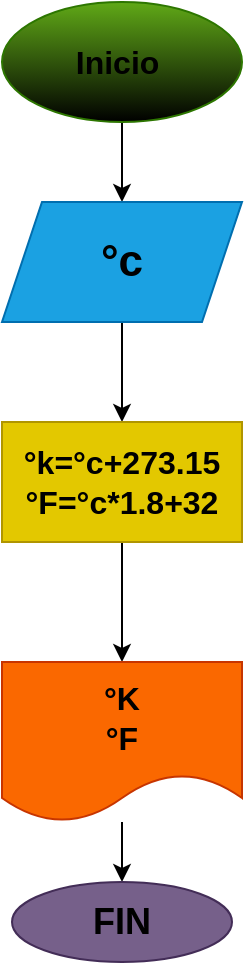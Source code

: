 <mxfile>
    <diagram id="kqNlL9QKKd8YyJsNqlKO" name="Página-1">
        <mxGraphModel dx="662" dy="411" grid="1" gridSize="10" guides="1" tooltips="1" connect="1" arrows="1" fold="1" page="1" pageScale="1" pageWidth="1654" pageHeight="2336" math="0" shadow="0">
            <root>
                <mxCell id="0"/>
                <mxCell id="1" parent="0"/>
                <mxCell id="10" value="" style="edgeStyle=none;html=1;fontSize=17;" edge="1" parent="1" source="2" target="9">
                    <mxGeometry relative="1" as="geometry"/>
                </mxCell>
                <mxCell id="2" value="&lt;b&gt;&lt;font style=&quot;font-size: 16px;&quot;&gt;Inicio&amp;nbsp;&lt;/font&gt;&lt;/b&gt;" style="ellipse;whiteSpace=wrap;html=1;fillColor=#60a917;fontColor=#000000;strokeColor=#2D7600;gradientColor=default;" parent="1" vertex="1">
                    <mxGeometry x="260" y="70" width="120" height="60" as="geometry"/>
                </mxCell>
                <mxCell id="8" value="" style="edgeStyle=none;html=1;fontSize=17;" edge="1" parent="1" target="7">
                    <mxGeometry relative="1" as="geometry">
                        <mxPoint x="320" y="200" as="sourcePoint"/>
                    </mxGeometry>
                </mxCell>
                <mxCell id="12" value="" style="edgeStyle=none;html=1;fontSize=16;" edge="1" parent="1" source="7" target="11">
                    <mxGeometry relative="1" as="geometry"/>
                </mxCell>
                <mxCell id="7" value="&lt;b style=&quot;font-size: 16px;&quot;&gt;°k=°c+273.15&lt;br&gt;°F=°c*1.8+32&lt;/b&gt;" style="whiteSpace=wrap;html=1;fillColor=#e3c800;fontColor=#000000;strokeColor=#B09500;" vertex="1" parent="1">
                    <mxGeometry x="260" y="280" width="120" height="60" as="geometry"/>
                </mxCell>
                <mxCell id="9" value="&lt;b&gt;&lt;font style=&quot;font-size: 22px;&quot;&gt;°c&lt;/font&gt;&lt;/b&gt;" style="shape=parallelogram;perimeter=parallelogramPerimeter;whiteSpace=wrap;html=1;fixedSize=1;fillColor=#1ba1e2;fontColor=#000000;strokeColor=#006EAF;" vertex="1" parent="1">
                    <mxGeometry x="260" y="170" width="120" height="60" as="geometry"/>
                </mxCell>
                <mxCell id="14" value="" style="edgeStyle=none;html=1;fontSize=16;" edge="1" parent="1" source="11" target="13">
                    <mxGeometry relative="1" as="geometry"/>
                </mxCell>
                <mxCell id="11" value="&lt;b style=&quot;font-size: 16px;&quot;&gt;°K&lt;br&gt;°F&lt;/b&gt;" style="shape=document;whiteSpace=wrap;html=1;boundedLbl=1;fillColor=#fa6800;fontColor=#000000;strokeColor=#C73500;" vertex="1" parent="1">
                    <mxGeometry x="260" y="400" width="120" height="80" as="geometry"/>
                </mxCell>
                <mxCell id="13" value="&lt;b&gt;&lt;font style=&quot;font-size: 18px;&quot;&gt;FIN&lt;/font&gt;&lt;/b&gt;" style="ellipse;whiteSpace=wrap;html=1;fillColor=#76608a;fontColor=#000000;strokeColor=#432D57;" vertex="1" parent="1">
                    <mxGeometry x="265" y="510" width="110" height="40" as="geometry"/>
                </mxCell>
            </root>
        </mxGraphModel>
    </diagram>
</mxfile>